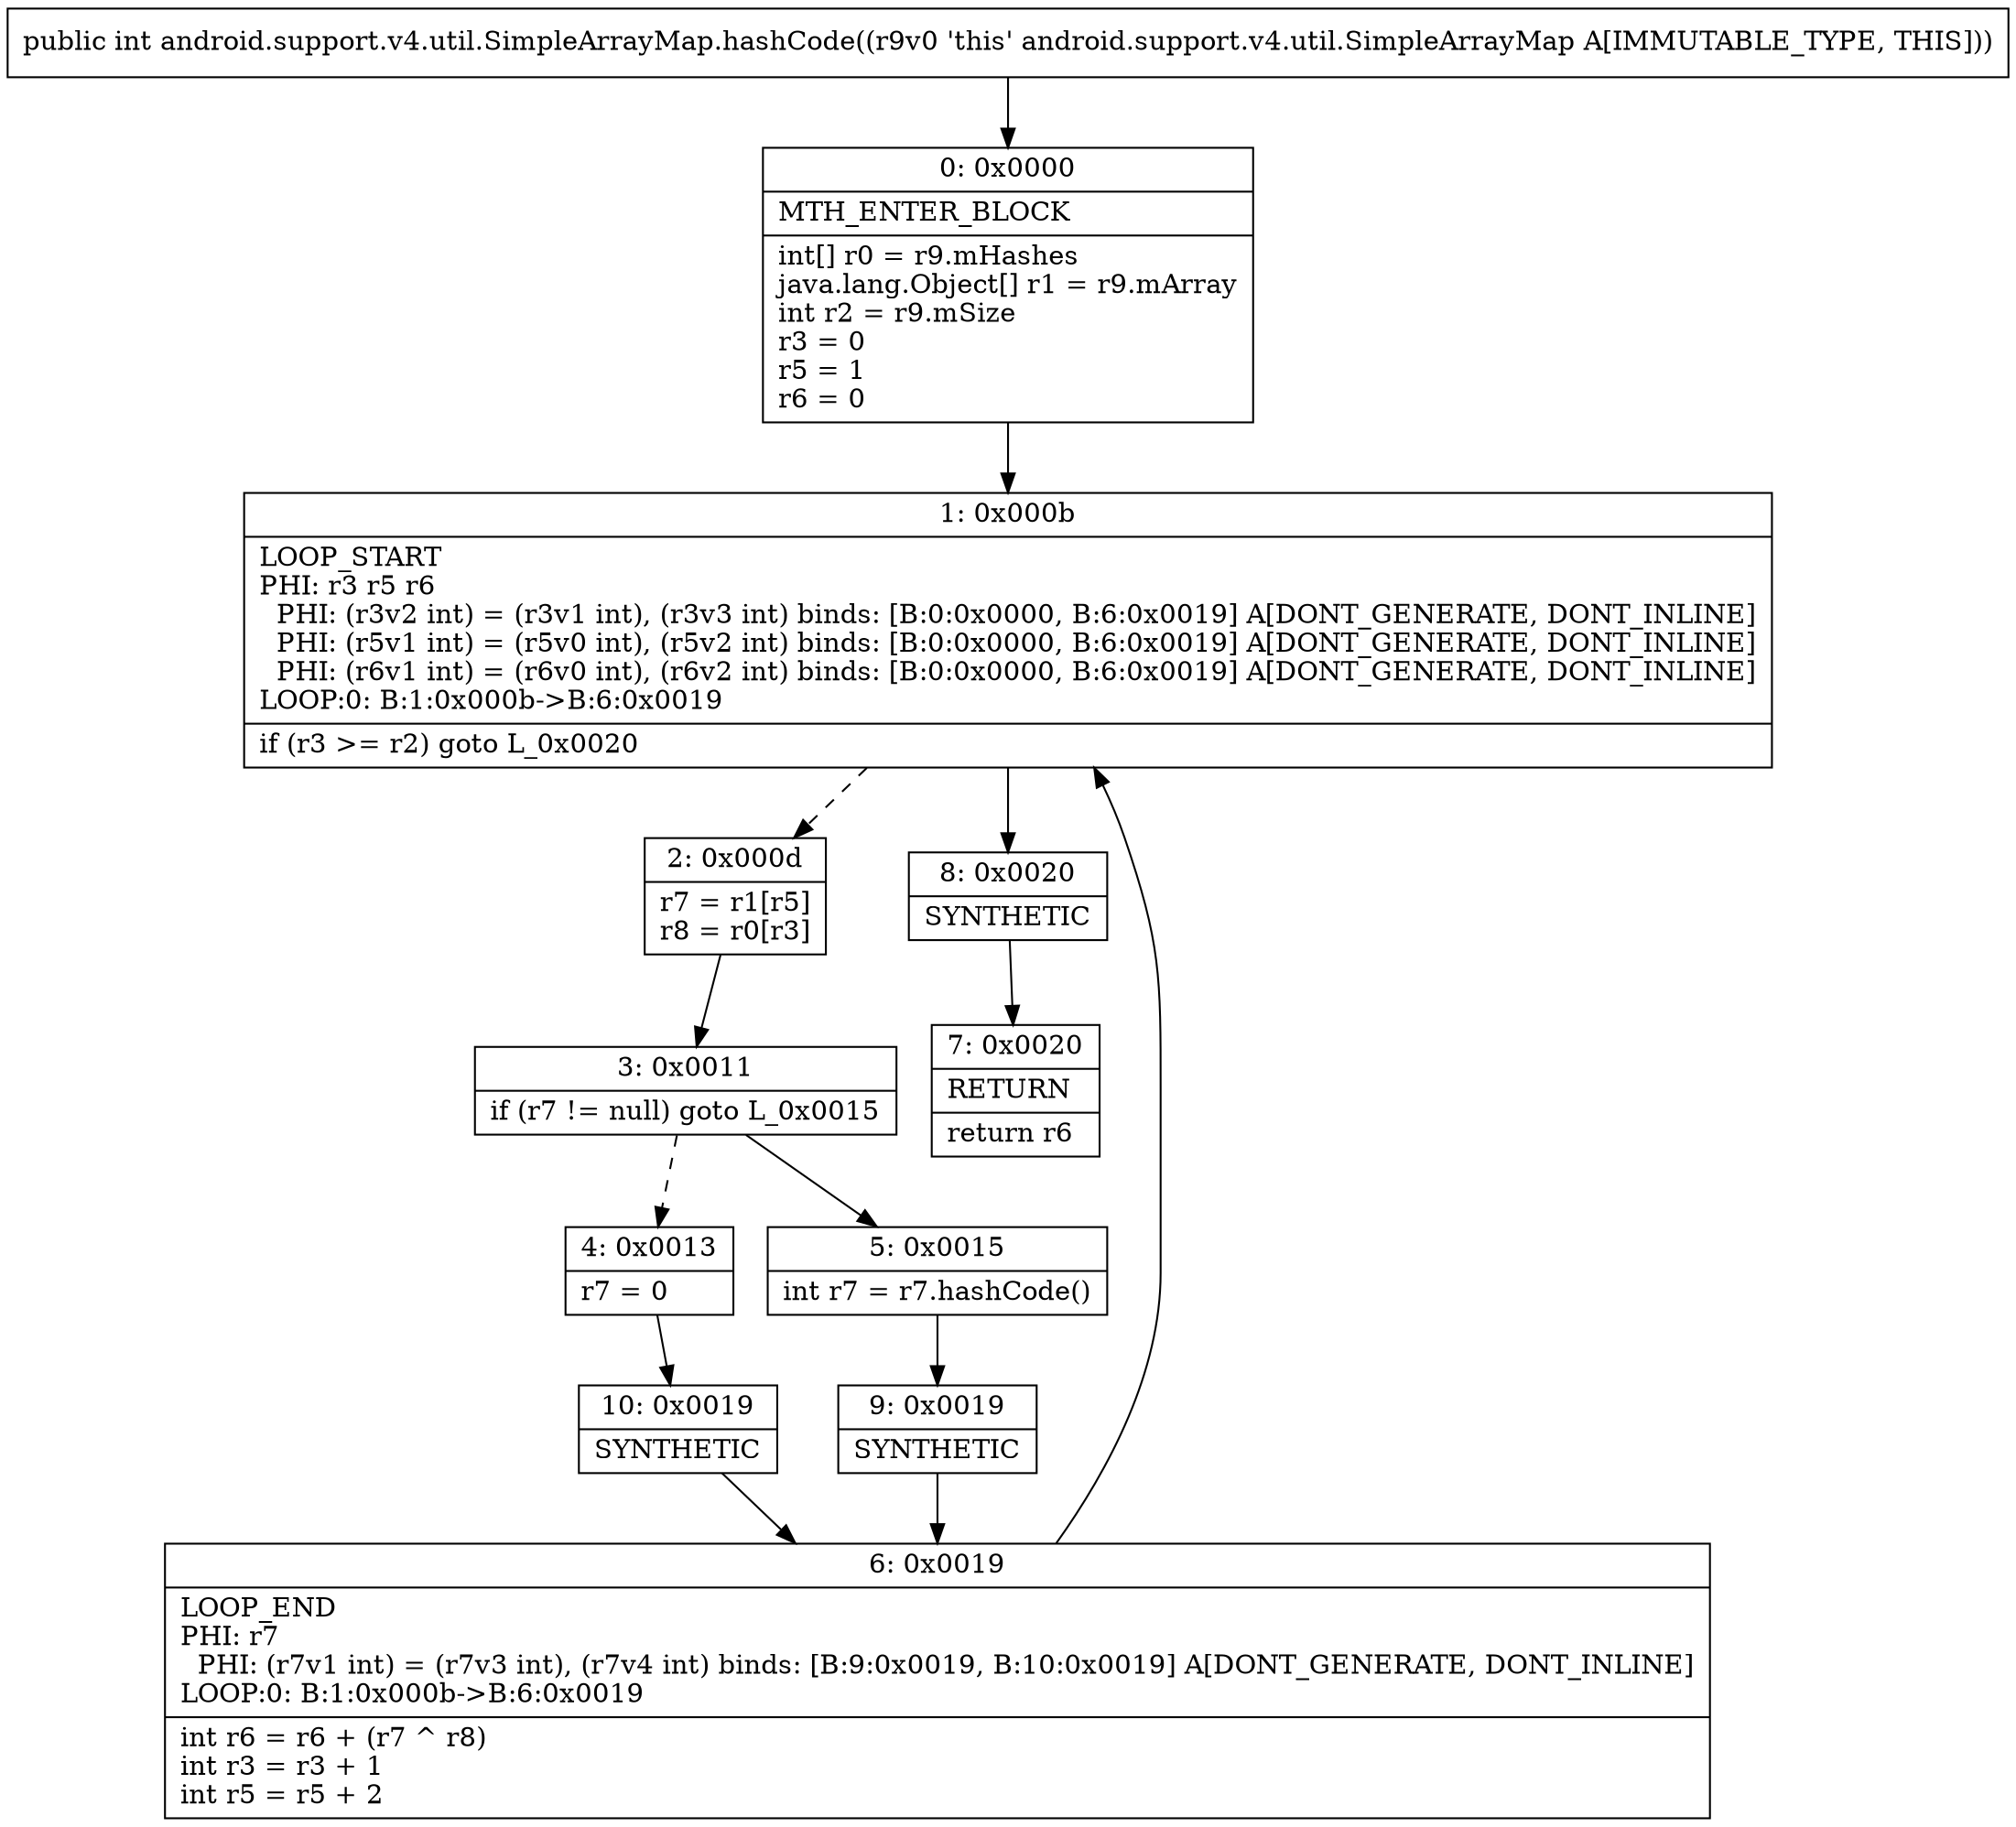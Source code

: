 digraph "CFG forandroid.support.v4.util.SimpleArrayMap.hashCode()I" {
Node_0 [shape=record,label="{0\:\ 0x0000|MTH_ENTER_BLOCK\l|int[] r0 = r9.mHashes\ljava.lang.Object[] r1 = r9.mArray\lint r2 = r9.mSize\lr3 = 0\lr5 = 1\lr6 = 0\l}"];
Node_1 [shape=record,label="{1\:\ 0x000b|LOOP_START\lPHI: r3 r5 r6 \l  PHI: (r3v2 int) = (r3v1 int), (r3v3 int) binds: [B:0:0x0000, B:6:0x0019] A[DONT_GENERATE, DONT_INLINE]\l  PHI: (r5v1 int) = (r5v0 int), (r5v2 int) binds: [B:0:0x0000, B:6:0x0019] A[DONT_GENERATE, DONT_INLINE]\l  PHI: (r6v1 int) = (r6v0 int), (r6v2 int) binds: [B:0:0x0000, B:6:0x0019] A[DONT_GENERATE, DONT_INLINE]\lLOOP:0: B:1:0x000b\-\>B:6:0x0019\l|if (r3 \>= r2) goto L_0x0020\l}"];
Node_2 [shape=record,label="{2\:\ 0x000d|r7 = r1[r5]\lr8 = r0[r3]\l}"];
Node_3 [shape=record,label="{3\:\ 0x0011|if (r7 != null) goto L_0x0015\l}"];
Node_4 [shape=record,label="{4\:\ 0x0013|r7 = 0\l}"];
Node_5 [shape=record,label="{5\:\ 0x0015|int r7 = r7.hashCode()\l}"];
Node_6 [shape=record,label="{6\:\ 0x0019|LOOP_END\lPHI: r7 \l  PHI: (r7v1 int) = (r7v3 int), (r7v4 int) binds: [B:9:0x0019, B:10:0x0019] A[DONT_GENERATE, DONT_INLINE]\lLOOP:0: B:1:0x000b\-\>B:6:0x0019\l|int r6 = r6 + (r7 ^ r8)\lint r3 = r3 + 1\lint r5 = r5 + 2\l}"];
Node_7 [shape=record,label="{7\:\ 0x0020|RETURN\l|return r6\l}"];
Node_8 [shape=record,label="{8\:\ 0x0020|SYNTHETIC\l}"];
Node_9 [shape=record,label="{9\:\ 0x0019|SYNTHETIC\l}"];
Node_10 [shape=record,label="{10\:\ 0x0019|SYNTHETIC\l}"];
MethodNode[shape=record,label="{public int android.support.v4.util.SimpleArrayMap.hashCode((r9v0 'this' android.support.v4.util.SimpleArrayMap A[IMMUTABLE_TYPE, THIS])) }"];
MethodNode -> Node_0;
Node_0 -> Node_1;
Node_1 -> Node_2[style=dashed];
Node_1 -> Node_8;
Node_2 -> Node_3;
Node_3 -> Node_4[style=dashed];
Node_3 -> Node_5;
Node_4 -> Node_10;
Node_5 -> Node_9;
Node_6 -> Node_1;
Node_8 -> Node_7;
Node_9 -> Node_6;
Node_10 -> Node_6;
}

